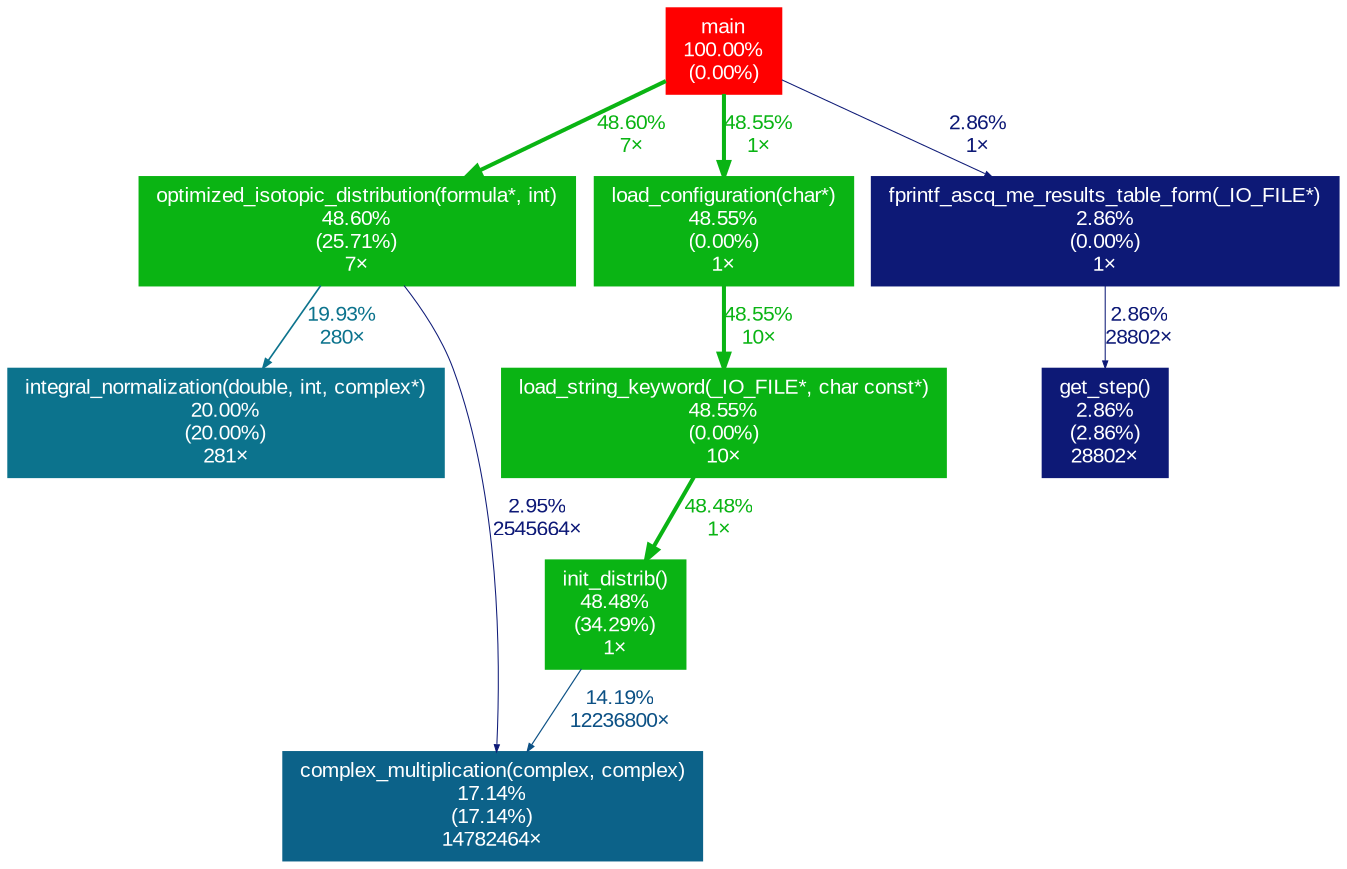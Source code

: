 digraph {
	graph [fontname=Arial, nodesep=0.125, ranksep=0.25];
	node [fontcolor=white, fontname=Arial, height=0, shape=box, style=filled, width=0];
	edge [fontname=Arial];
	1 [color="#ff0000", fontcolor="#ffffff", fontsize="10.00", label="main\n100.00%\n(0.00%)"];
	1 -> 2 [arrowsize="0.70", color="#0ab413", fontcolor="#0ab413", fontsize="10.00", label="48.60%\n7×", labeldistance="1.94", penwidth="1.94"];
	1 -> 4 [arrowsize="0.70", color="#0ab414", fontcolor="#0ab414", fontsize="10.00", label="48.55%\n1×", labeldistance="1.94", penwidth="1.94"];
	1 -> 9 [arrowsize="0.35", color="#0d1976", fontcolor="#0d1976", fontsize="10.00", label="2.86%\n1×", labeldistance="0.50", penwidth="0.50"];
	2 [color="#0ab413", fontcolor="#ffffff", fontsize="10.00", label="optimized_isotopic_distribution(formula*, int)\n48.60%\n(25.71%)\n7×"];
	2 -> 6 [arrowsize="0.45", color="#0c738d", fontcolor="#0c738d", fontsize="10.00", label="19.93%\n280×", labeldistance="0.80", penwidth="0.80"];
	2 -> 7 [arrowsize="0.35", color="#0d1977", fontcolor="#0d1977", fontsize="10.00", label="2.95%\n2545664×", labeldistance="0.50", penwidth="0.50"];
	3 [color="#0ab414", fontcolor="#ffffff", fontsize="10.00", label="load_string_keyword(_IO_FILE*, char const*)\n48.55%\n(0.00%)\n10×"];
	3 -> 5 [arrowsize="0.70", color="#0ab414", fontcolor="#0ab414", fontsize="10.00", label="48.48%\n1×", labeldistance="1.94", penwidth="1.94"];
	4 [color="#0ab414", fontcolor="#ffffff", fontsize="10.00", label="load_configuration(char*)\n48.55%\n(0.00%)\n1×"];
	4 -> 3 [arrowsize="0.70", color="#0ab414", fontcolor="#0ab414", fontsize="10.00", label="48.55%\n10×", labeldistance="1.94", penwidth="1.94"];
	5 [color="#0ab414", fontcolor="#ffffff", fontsize="10.00", label="init_distrib()\n48.48%\n(34.29%)\n1×"];
	5 -> 7 [arrowsize="0.38", color="#0c5185", fontcolor="#0c5185", fontsize="10.00", label="14.19%\n12236800×", labeldistance="0.57", penwidth="0.57"];
	6 [color="#0c738d", fontcolor="#ffffff", fontsize="10.00", label="integral_normalization(double, int, complex*)\n20.00%\n(20.00%)\n281×"];
	7 [color="#0c6289", fontcolor="#ffffff", fontsize="10.00", label="complex_multiplication(complex, complex)\n17.14%\n(17.14%)\n14782464×"];
	8 [color="#0d1976", fontcolor="#ffffff", fontsize="10.00", label="get_step()\n2.86%\n(2.86%)\n28802×"];
	9 [color="#0d1976", fontcolor="#ffffff", fontsize="10.00", label="fprintf_ascq_me_results_table_form(_IO_FILE*)\n2.86%\n(0.00%)\n1×"];
	9 -> 8 [arrowsize="0.35", color="#0d1976", fontcolor="#0d1976", fontsize="10.00", label="2.86%\n28802×", labeldistance="0.50", penwidth="0.50"];
}
